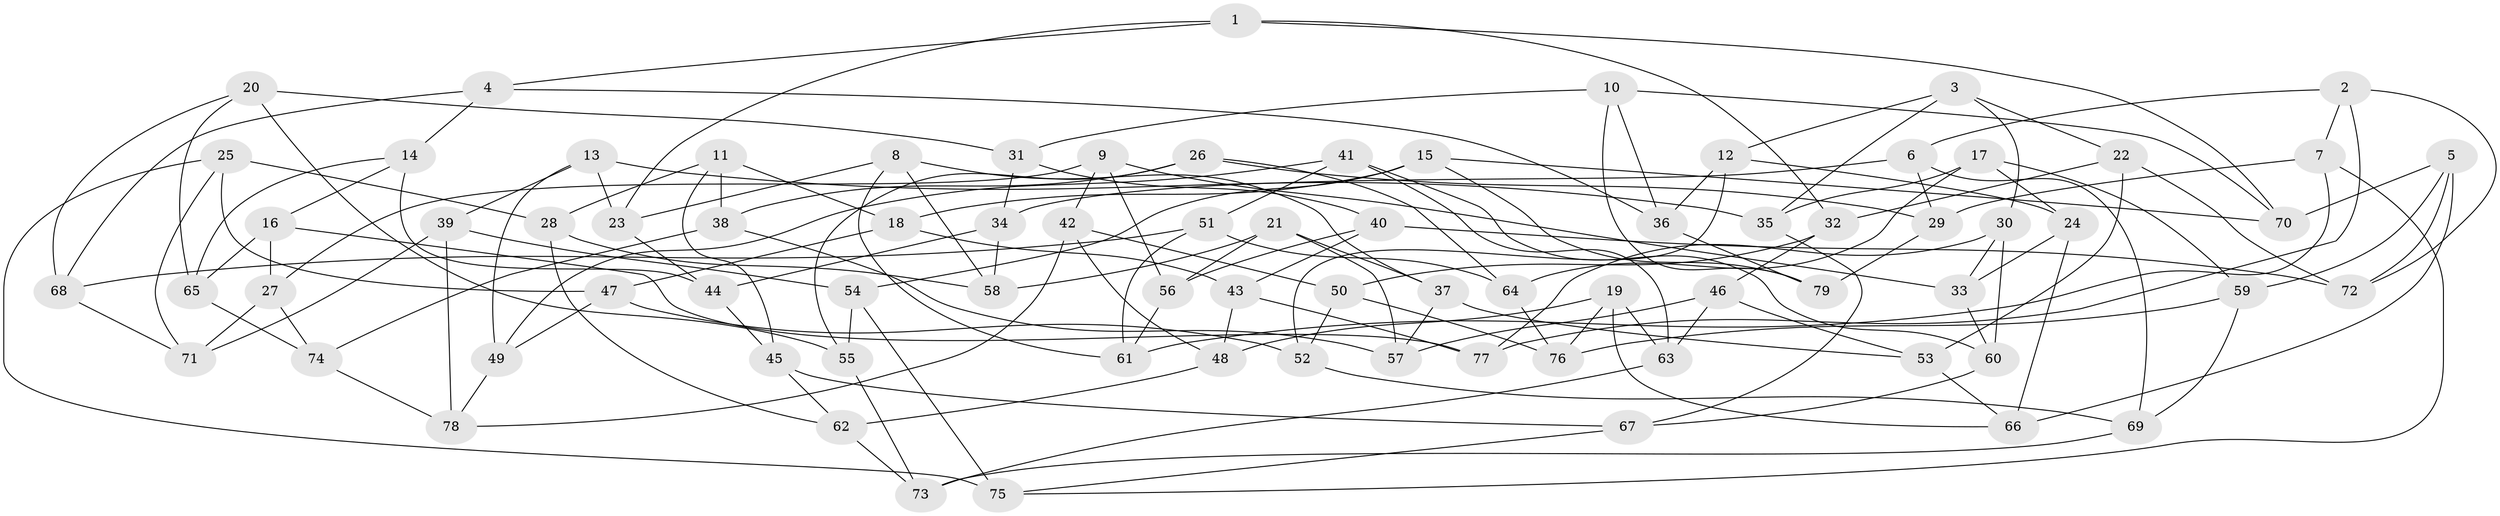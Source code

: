 // coarse degree distribution, {4: 0.7291666666666666, 9: 0.08333333333333333, 6: 0.020833333333333332, 10: 0.041666666666666664, 3: 0.0625, 8: 0.041666666666666664, 7: 0.020833333333333332}
// Generated by graph-tools (version 1.1) at 2025/54/03/04/25 22:54:04]
// undirected, 79 vertices, 158 edges
graph export_dot {
  node [color=gray90,style=filled];
  1;
  2;
  3;
  4;
  5;
  6;
  7;
  8;
  9;
  10;
  11;
  12;
  13;
  14;
  15;
  16;
  17;
  18;
  19;
  20;
  21;
  22;
  23;
  24;
  25;
  26;
  27;
  28;
  29;
  30;
  31;
  32;
  33;
  34;
  35;
  36;
  37;
  38;
  39;
  40;
  41;
  42;
  43;
  44;
  45;
  46;
  47;
  48;
  49;
  50;
  51;
  52;
  53;
  54;
  55;
  56;
  57;
  58;
  59;
  60;
  61;
  62;
  63;
  64;
  65;
  66;
  67;
  68;
  69;
  70;
  71;
  72;
  73;
  74;
  75;
  76;
  77;
  78;
  79;
  1 -- 70;
  1 -- 23;
  1 -- 4;
  1 -- 32;
  2 -- 6;
  2 -- 77;
  2 -- 72;
  2 -- 7;
  3 -- 35;
  3 -- 22;
  3 -- 30;
  3 -- 12;
  4 -- 14;
  4 -- 36;
  4 -- 68;
  5 -- 70;
  5 -- 72;
  5 -- 66;
  5 -- 59;
  6 -- 69;
  6 -- 29;
  6 -- 34;
  7 -- 29;
  7 -- 75;
  7 -- 61;
  8 -- 23;
  8 -- 61;
  8 -- 37;
  8 -- 58;
  9 -- 42;
  9 -- 56;
  9 -- 33;
  9 -- 27;
  10 -- 31;
  10 -- 36;
  10 -- 79;
  10 -- 70;
  11 -- 18;
  11 -- 45;
  11 -- 28;
  11 -- 38;
  12 -- 36;
  12 -- 52;
  12 -- 24;
  13 -- 39;
  13 -- 23;
  13 -- 35;
  13 -- 49;
  14 -- 44;
  14 -- 16;
  14 -- 65;
  15 -- 54;
  15 -- 18;
  15 -- 79;
  15 -- 70;
  16 -- 65;
  16 -- 77;
  16 -- 27;
  17 -- 64;
  17 -- 24;
  17 -- 59;
  17 -- 35;
  18 -- 47;
  18 -- 43;
  19 -- 48;
  19 -- 66;
  19 -- 76;
  19 -- 63;
  20 -- 31;
  20 -- 68;
  20 -- 65;
  20 -- 55;
  21 -- 57;
  21 -- 58;
  21 -- 56;
  21 -- 37;
  22 -- 32;
  22 -- 53;
  22 -- 72;
  23 -- 44;
  24 -- 66;
  24 -- 33;
  25 -- 75;
  25 -- 47;
  25 -- 71;
  25 -- 28;
  26 -- 29;
  26 -- 64;
  26 -- 55;
  26 -- 38;
  27 -- 74;
  27 -- 71;
  28 -- 58;
  28 -- 62;
  29 -- 79;
  30 -- 60;
  30 -- 77;
  30 -- 33;
  31 -- 40;
  31 -- 34;
  32 -- 46;
  32 -- 50;
  33 -- 60;
  34 -- 58;
  34 -- 44;
  35 -- 67;
  36 -- 79;
  37 -- 57;
  37 -- 53;
  38 -- 74;
  38 -- 57;
  39 -- 71;
  39 -- 54;
  39 -- 78;
  40 -- 56;
  40 -- 72;
  40 -- 43;
  41 -- 60;
  41 -- 63;
  41 -- 51;
  41 -- 49;
  42 -- 48;
  42 -- 50;
  42 -- 78;
  43 -- 48;
  43 -- 77;
  44 -- 45;
  45 -- 62;
  45 -- 67;
  46 -- 63;
  46 -- 57;
  46 -- 53;
  47 -- 49;
  47 -- 52;
  48 -- 62;
  49 -- 78;
  50 -- 76;
  50 -- 52;
  51 -- 64;
  51 -- 68;
  51 -- 61;
  52 -- 69;
  53 -- 66;
  54 -- 55;
  54 -- 75;
  55 -- 73;
  56 -- 61;
  59 -- 76;
  59 -- 69;
  60 -- 67;
  62 -- 73;
  63 -- 73;
  64 -- 76;
  65 -- 74;
  67 -- 75;
  68 -- 71;
  69 -- 73;
  74 -- 78;
}
